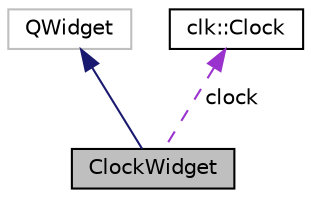 digraph "ClockWidget"
{
 // LATEX_PDF_SIZE
  edge [fontname="Helvetica",fontsize="10",labelfontname="Helvetica",labelfontsize="10"];
  node [fontname="Helvetica",fontsize="10",shape=record];
  Node1 [label="ClockWidget",height=0.2,width=0.4,color="black", fillcolor="grey75", style="filled", fontcolor="black",tooltip="Formats the clock for the overlay."];
  Node2 -> Node1 [dir="back",color="midnightblue",fontsize="10",style="solid",fontname="Helvetica"];
  Node2 [label="QWidget",height=0.2,width=0.4,color="grey75", fillcolor="white", style="filled",tooltip=" "];
  Node3 -> Node1 [dir="back",color="darkorchid3",fontsize="10",style="dashed",label=" clock" ,fontname="Helvetica"];
  Node3 [label="clk::Clock",height=0.2,width=0.4,color="black", fillcolor="white", style="filled",URL="$classclk_1_1Clock.html",tooltip="Draws the clock to the screen."];
}
